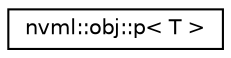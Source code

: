 digraph "Graphical Class Hierarchy"
{
  edge [fontname="Helvetica",fontsize="10",labelfontname="Helvetica",labelfontsize="10"];
  node [fontname="Helvetica",fontsize="10",shape=record];
  rankdir="LR";
  Node1 [label="nvml::obj::p\< T \>",height=0.2,width=0.4,color="black", fillcolor="white", style="filled",URL="$classnvml_1_1obj_1_1p.html",tooltip="Resides on pmem class. "];
}
